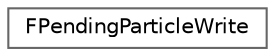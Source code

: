 digraph "Graphical Class Hierarchy"
{
 // INTERACTIVE_SVG=YES
 // LATEX_PDF_SIZE
  bgcolor="transparent";
  edge [fontname=Helvetica,fontsize=10,labelfontname=Helvetica,labelfontsize=10];
  node [fontname=Helvetica,fontsize=10,shape=box,height=0.2,width=0.4];
  rankdir="LR";
  Node0 [id="Node000000",label="FPendingParticleWrite",height=0.2,width=0.4,color="grey40", fillcolor="white", style="filled",URL="$d9/dcd/structFPendingParticleWrite.html",tooltip=" "];
}

